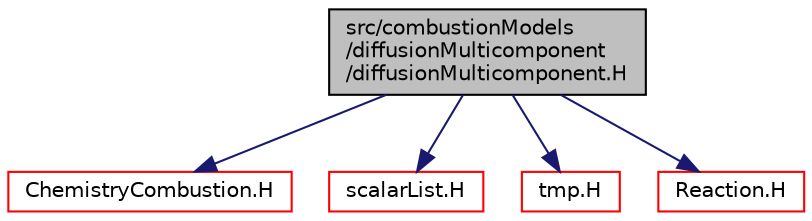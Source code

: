 digraph "src/combustionModels/diffusionMulticomponent/diffusionMulticomponent.H"
{
  bgcolor="transparent";
  edge [fontname="Helvetica",fontsize="10",labelfontname="Helvetica",labelfontsize="10"];
  node [fontname="Helvetica",fontsize="10",shape=record];
  Node1 [label="src/combustionModels\l/diffusionMulticomponent\l/diffusionMulticomponent.H",height=0.2,width=0.4,color="black", fillcolor="grey75", style="filled" fontcolor="black"];
  Node1 -> Node2 [color="midnightblue",fontsize="10",style="solid",fontname="Helvetica"];
  Node2 [label="ChemistryCombustion.H",height=0.2,width=0.4,color="red",URL="$ChemistryCombustion_8H.html"];
  Node1 -> Node3 [color="midnightblue",fontsize="10",style="solid",fontname="Helvetica"];
  Node3 [label="scalarList.H",height=0.2,width=0.4,color="red",URL="$scalarList_8H.html"];
  Node1 -> Node4 [color="midnightblue",fontsize="10",style="solid",fontname="Helvetica"];
  Node4 [label="tmp.H",height=0.2,width=0.4,color="red",URL="$tmp_8H.html"];
  Node1 -> Node5 [color="midnightblue",fontsize="10",style="solid",fontname="Helvetica"];
  Node5 [label="Reaction.H",height=0.2,width=0.4,color="red",URL="$Reaction_8H.html"];
}
